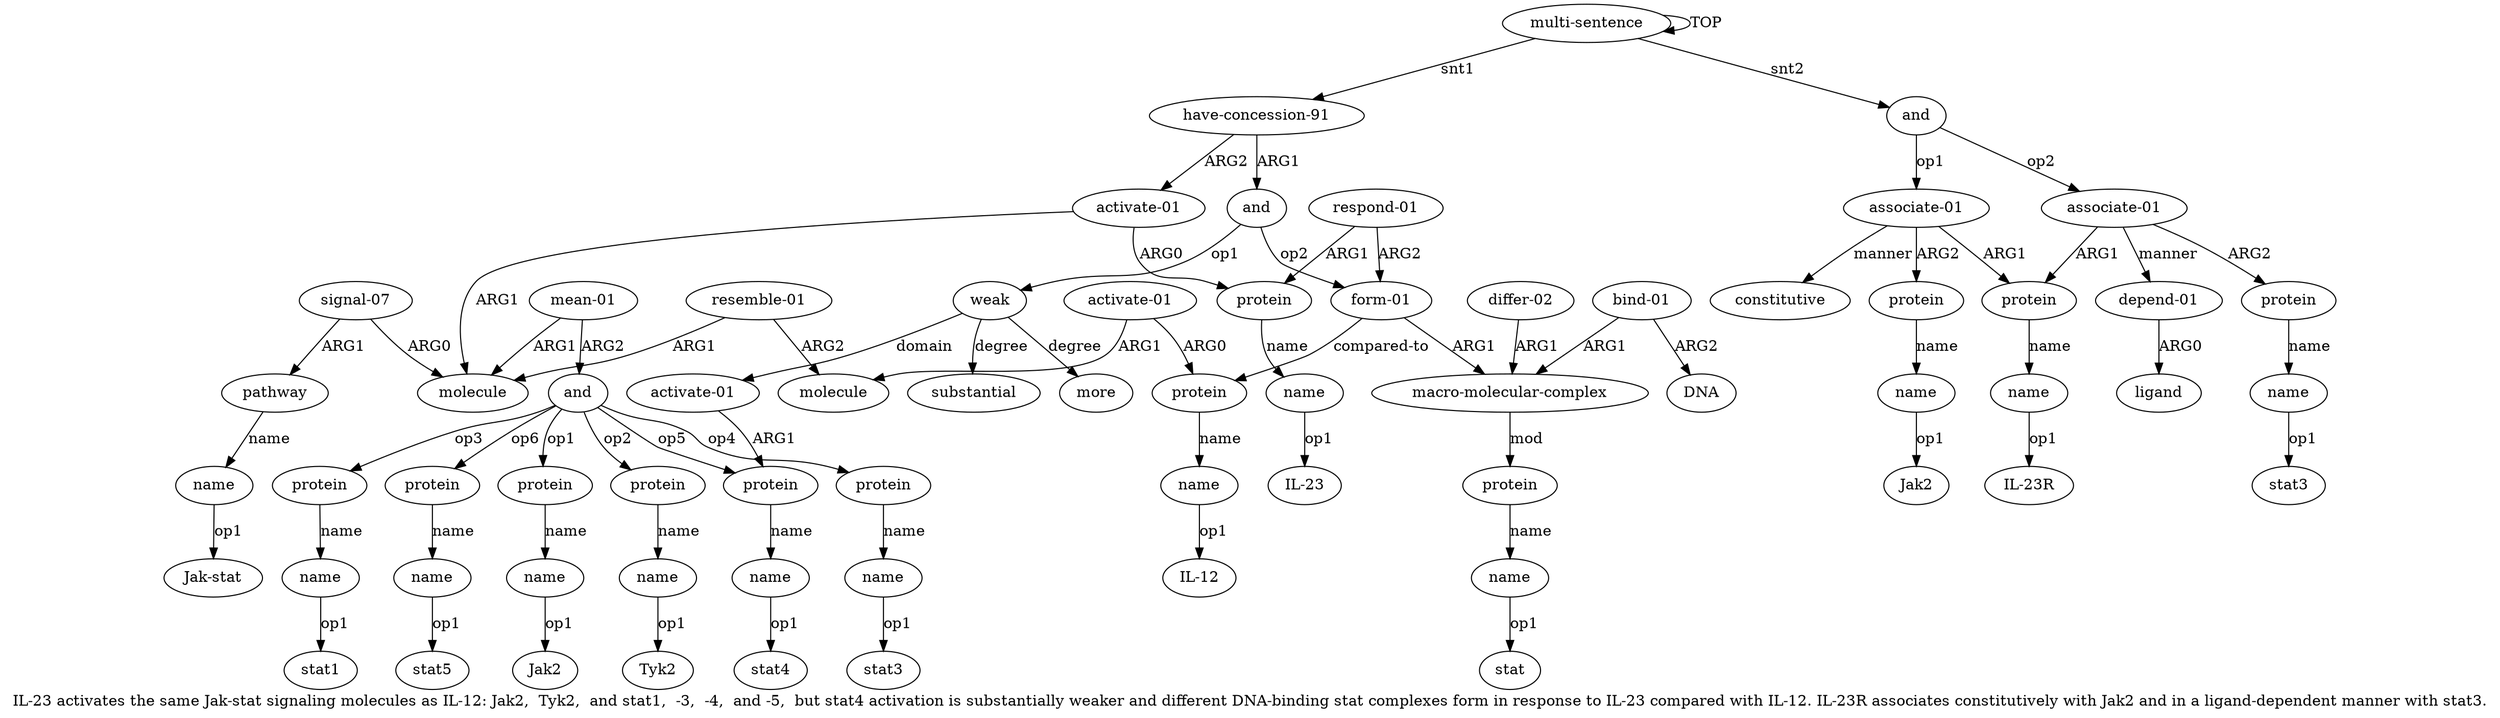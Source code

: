 digraph  {
	graph [label="IL-23 activates the same Jak-stat signaling molecules as IL-12: Jak2,  Tyk2,  and stat1,  -3,  -4,  and -5,  but stat4 activation \
is substantially weaker and different DNA-binding stat complexes form in response to IL-23 compared with IL-12. IL-23R associates \
constitutively with Jak2 and in a ligand-dependent manner with stat3."];
	node [label="\N"];
	a20	 [color=black,
		gold_ind=20,
		gold_label=molecule,
		label=molecule,
		test_ind=20,
		test_label=molecule];
	a21	 [color=black,
		gold_ind=21,
		gold_label="signal-07",
		label="signal-07",
		test_ind=21,
		test_label="signal-07"];
	a21 -> a20 [key=0,
	color=black,
	gold_label=ARG0,
	label=ARG0,
	test_label=ARG0];
a22 [color=black,
	gold_ind=22,
	gold_label=pathway,
	label=pathway,
	test_ind=22,
	test_label=pathway];
a21 -> a22 [key=0,
color=black,
gold_label=ARG1,
label=ARG1,
test_label=ARG1];
a23 [color=black,
gold_ind=23,
gold_label=name,
label=name,
test_ind=23,
test_label=name];
a22 -> a23 [key=0,
color=black,
gold_label=name,
label=name,
test_label=name];
"a23 Jak-stat" [color=black,
gold_ind=-1,
gold_label="Jak-stat",
label="Jak-stat",
test_ind=-1,
test_label="Jak-stat"];
a23 -> "a23 Jak-stat" [key=0,
color=black,
gold_label=op1,
label=op1,
test_label=op1];
a24 [color=black,
gold_ind=24,
gold_label="mean-01",
label="mean-01",
test_ind=24,
test_label="mean-01"];
a24 -> a20 [key=0,
color=black,
gold_label=ARG1,
label=ARG1,
test_label=ARG1];
a25 [color=black,
gold_ind=25,
gold_label=and,
label=and,
test_ind=25,
test_label=and];
a24 -> a25 [key=0,
color=black,
gold_label=ARG2,
label=ARG2,
test_label=ARG2];
a26 [color=black,
gold_ind=26,
gold_label=protein,
label=protein,
test_ind=26,
test_label=protein];
a25 -> a26 [key=0,
color=black,
gold_label=op1,
label=op1,
test_label=op1];
a28 [color=black,
gold_ind=28,
gold_label=protein,
label=protein,
test_ind=28,
test_label=protein];
a25 -> a28 [key=0,
color=black,
gold_label=op2,
label=op2,
test_label=op2];
a30 [color=black,
gold_ind=30,
gold_label=protein,
label=protein,
test_ind=30,
test_label=protein];
a25 -> a30 [key=0,
color=black,
gold_label=op3,
label=op3,
test_label=op3];
a36 [color=black,
gold_ind=36,
gold_label=protein,
label=protein,
test_ind=36,
test_label=protein];
a25 -> a36 [key=0,
color=black,
gold_label=op6,
label=op6,
test_label=op6];
a34 [color=black,
gold_ind=34,
gold_label=protein,
label=protein,
test_ind=34,
test_label=protein];
a25 -> a34 [key=0,
color=black,
gold_label=op5,
label=op5,
test_label=op5];
a32 [color=black,
gold_ind=32,
gold_label=protein,
label=protein,
test_ind=32,
test_label=protein];
a25 -> a32 [key=0,
color=black,
gold_label=op4,
label=op4,
test_label=op4];
a27 [color=black,
gold_ind=27,
gold_label=name,
label=name,
test_ind=27,
test_label=name];
a26 -> a27 [key=0,
color=black,
gold_label=name,
label=name,
test_label=name];
"a27 Jak2" [color=black,
gold_ind=-1,
gold_label=Jak2,
label=Jak2,
test_ind=-1,
test_label=Jak2];
a27 -> "a27 Jak2" [key=0,
color=black,
gold_label=op1,
label=op1,
test_label=op1];
a29 [color=black,
gold_ind=29,
gold_label=name,
label=name,
test_ind=29,
test_label=name];
a28 -> a29 [key=0,
color=black,
gold_label=name,
label=name,
test_label=name];
"a29 Tyk2" [color=black,
gold_ind=-1,
gold_label=Tyk2,
label=Tyk2,
test_ind=-1,
test_label=Tyk2];
a29 -> "a29 Tyk2" [key=0,
color=black,
gold_label=op1,
label=op1,
test_label=op1];
a31 [color=black,
gold_ind=31,
gold_label=name,
label=name,
test_ind=31,
test_label=name];
"a31 stat1" [color=black,
gold_ind=-1,
gold_label=stat1,
label=stat1,
test_ind=-1,
test_label=stat1];
a31 -> "a31 stat1" [key=0,
color=black,
gold_label=op1,
label=op1,
test_label=op1];
"a44 IL-23R" [color=black,
gold_ind=-1,
gold_label="IL-23R",
label="IL-23R",
test_ind=-1,
test_label="IL-23R"];
a30 -> a31 [key=0,
color=black,
gold_label=name,
label=name,
test_label=name];
a37 [color=black,
gold_ind=37,
gold_label=name,
label=name,
test_ind=37,
test_label=name];
"a37 stat5" [color=black,
gold_ind=-1,
gold_label=stat5,
label=stat5,
test_ind=-1,
test_label=stat5];
a37 -> "a37 stat5" [key=0,
color=black,
gold_label=op1,
label=op1,
test_label=op1];
a36 -> a37 [key=0,
color=black,
gold_label=name,
label=name,
test_label=name];
a33 [color=black,
gold_ind=33,
gold_label=name,
label=name,
test_ind=33,
test_label=name];
"a33 stat3" [color=black,
gold_ind=-1,
gold_label=stat3,
label=stat3,
test_ind=-1,
test_label=stat3];
a33 -> "a33 stat3" [key=0,
color=black,
gold_label=op1,
label=op1,
test_label=op1];
a35 [color=black,
gold_ind=35,
gold_label=name,
label=name,
test_ind=35,
test_label=name];
"a35 stat4" [color=black,
gold_ind=-1,
gold_label=stat4,
label=stat4,
test_ind=-1,
test_label=stat4];
a35 -> "a35 stat4" [key=0,
color=black,
gold_label=op1,
label=op1,
test_label=op1];
a34 -> a35 [key=0,
color=black,
gold_label=name,
label=name,
test_label=name];
a51 [color=black,
gold_ind=51,
gold_label="depend-01",
label="depend-01",
test_ind=51,
test_label="depend-01"];
a52 [color=black,
gold_ind=52,
gold_label=ligand,
label=ligand,
test_ind=52,
test_label=ligand];
a51 -> a52 [key=0,
color=black,
gold_label=ARG0,
label=ARG0,
test_label=ARG0];
a50 [color=black,
gold_ind=50,
gold_label=name,
label=name,
test_ind=50,
test_label=name];
"a50 stat3" [color=black,
gold_ind=-1,
gold_label=stat3,
label=stat3,
test_ind=-1,
test_label=stat3];
a50 -> "a50 stat3" [key=0,
color=black,
gold_label=op1,
label=op1,
test_label=op1];
"a12 stat" [color=black,
gold_ind=-1,
gold_label=stat,
label=stat,
test_ind=-1,
test_label=stat];
a32 -> a33 [key=0,
color=black,
gold_label=name,
label=name,
test_label=name];
a15 [color=black,
gold_ind=15,
gold_label=protein,
label=protein,
test_ind=15,
test_label=protein];
a16 [color=black,
gold_ind=16,
gold_label=name,
label=name,
test_ind=16,
test_label=name];
a15 -> a16 [key=0,
color=black,
gold_label=name,
label=name,
test_label=name];
a14 [color=black,
gold_ind=14,
gold_label="respond-01",
label="respond-01",
test_ind=14,
test_label="respond-01"];
a14 -> a15 [key=0,
color=black,
gold_label=ARG1,
label=ARG1,
test_label=ARG1];
a7 [color=black,
gold_ind=7,
gold_label="form-01",
label="form-01",
test_ind=7,
test_label="form-01"];
a14 -> a7 [key=0,
color=black,
gold_label=ARG2,
label=ARG2,
test_label=ARG2];
a17 [color=black,
gold_ind=17,
gold_label=protein,
label=protein,
test_ind=17,
test_label=protein];
a18 [color=black,
gold_ind=18,
gold_label=name,
label=name,
test_ind=18,
test_label=name];
a17 -> a18 [key=0,
color=black,
gold_label=name,
label=name,
test_label=name];
"a16 IL-23" [color=black,
gold_ind=-1,
gold_label="IL-23",
label="IL-23",
test_ind=-1,
test_label="IL-23"];
a16 -> "a16 IL-23" [key=0,
color=black,
gold_label=op1,
label=op1,
test_label=op1];
a11 [color=black,
gold_ind=11,
gold_label=protein,
label=protein,
test_ind=11,
test_label=protein];
a12 [color=black,
gold_ind=12,
gold_label=name,
label=name,
test_ind=12,
test_label=name];
a11 -> a12 [key=0,
color=black,
gold_label=name,
label=name,
test_label=name];
a10 [color=black,
gold_ind=10,
gold_label=DNA,
label=DNA,
test_ind=10,
test_label=DNA];
a13 [color=black,
gold_ind=13,
gold_label="differ-02",
label="differ-02",
test_ind=13,
test_label="differ-02"];
a8 [color=black,
gold_ind=8,
gold_label="macro-molecular-complex",
label="macro-molecular-complex",
test_ind=8,
test_label="macro-molecular-complex"];
a13 -> a8 [key=0,
color=black,
gold_label=ARG1,
label=ARG1,
test_label=ARG1];
a12 -> "a12 stat" [key=0,
color=black,
gold_label=op1,
label=op1,
test_label=op1];
a39 [color=black,
gold_ind=39,
gold_label=molecule,
label=molecule,
test_ind=39,
test_label=molecule];
a38 [color=black,
gold_ind=38,
gold_label="resemble-01",
label="resemble-01",
test_ind=38,
test_label="resemble-01"];
a38 -> a20 [key=0,
color=black,
gold_label=ARG1,
label=ARG1,
test_label=ARG1];
a38 -> a39 [key=0,
color=black,
gold_label=ARG2,
label=ARG2,
test_label=ARG2];
a19 [color=black,
gold_ind=19,
gold_label="activate-01",
label="activate-01",
test_ind=19,
test_label="activate-01"];
a19 -> a20 [key=0,
color=black,
gold_label=ARG1,
label=ARG1,
test_label=ARG1];
a19 -> a15 [key=0,
color=black,
gold_label=ARG0,
label=ARG0,
test_label=ARG0];
"a18 IL-12" [color=black,
gold_ind=-1,
gold_label="IL-12",
label="IL-12",
test_ind=-1,
test_label="IL-12"];
a18 -> "a18 IL-12" [key=0,
color=black,
gold_label=op1,
label=op1,
test_label=op1];
a1 [color=black,
gold_ind=1,
gold_label="have-concession-91",
label="have-concession-91",
test_ind=1,
test_label="have-concession-91"];
a1 -> a19 [key=0,
color=black,
gold_label=ARG2,
label=ARG2,
test_label=ARG2];
a2 [color=black,
gold_ind=2,
gold_label=and,
label=and,
test_ind=2,
test_label=and];
a1 -> a2 [key=0,
color=black,
gold_label=ARG1,
label=ARG1,
test_label=ARG1];
a0 [color=black,
gold_ind=0,
gold_label="multi-sentence",
label="multi-sentence",
test_ind=0,
test_label="multi-sentence"];
a0 -> a1 [key=0,
color=black,
gold_label=snt1,
label=snt1,
test_label=snt1];
a0 -> a0 [key=0,
color=black,
gold_label=TOP,
label=TOP,
test_label=TOP];
a41 [color=black,
gold_ind=41,
gold_label=and,
label=and,
test_ind=41,
test_label=and];
a0 -> a41 [key=0,
color=black,
gold_label=snt2,
label=snt2,
test_label=snt2];
a3 [color=black,
gold_ind=3,
gold_label=weak,
label=weak,
test_ind=3,
test_label=weak];
a5 [color=black,
gold_ind=5,
gold_label="activate-01",
label="activate-01",
test_ind=5,
test_label="activate-01"];
a3 -> a5 [key=0,
color=black,
gold_label=domain,
label=domain,
test_label=domain];
a4 [color=black,
gold_ind=4,
gold_label=more,
label=more,
test_ind=4,
test_label=more];
a3 -> a4 [key=0,
color=black,
gold_label=degree,
label=degree,
test_label=degree];
a6 [color=black,
gold_ind=6,
gold_label=substantial,
label=substantial,
test_ind=6,
test_label=substantial];
a3 -> a6 [key=0,
color=black,
gold_label=degree,
label=degree,
test_label=degree];
a2 -> a3 [key=0,
color=black,
gold_label=op1,
label=op1,
test_label=op1];
a2 -> a7 [key=0,
color=black,
gold_label=op2,
label=op2,
test_label=op2];
a5 -> a34 [key=0,
color=black,
gold_label=ARG1,
label=ARG1,
test_label=ARG1];
a7 -> a17 [key=0,
color=black,
gold_label="compared-to",
label="compared-to",
test_label="compared-to"];
a7 -> a8 [key=0,
color=black,
gold_label=ARG1,
label=ARG1,
test_label=ARG1];
a9 [color=black,
gold_ind=9,
gold_label="bind-01",
label="bind-01",
test_ind=9,
test_label="bind-01"];
a9 -> a10 [key=0,
color=black,
gold_label=ARG2,
label=ARG2,
test_label=ARG2];
a9 -> a8 [key=0,
color=black,
gold_label=ARG1,
label=ARG1,
test_label=ARG1];
a8 -> a11 [key=0,
color=black,
gold_label=mod,
label=mod,
test_label=mod];
a46 [color=black,
gold_ind=46,
gold_label=name,
label=name,
test_ind=46,
test_label=name];
"a46 Jak2" [color=black,
gold_ind=-1,
gold_label=Jak2,
label=Jak2,
test_ind=-1,
test_label=Jak2];
a46 -> "a46 Jak2" [key=0,
color=black,
gold_label=op1,
label=op1,
test_label=op1];
a47 [color=black,
gold_ind=47,
gold_label=constitutive,
label=constitutive,
test_ind=47,
test_label=constitutive];
a44 [color=black,
gold_ind=44,
gold_label=name,
label=name,
test_ind=44,
test_label=name];
a44 -> "a44 IL-23R" [key=0,
color=black,
gold_label=op1,
label=op1,
test_label=op1];
a45 [color=black,
gold_ind=45,
gold_label=protein,
label=protein,
test_ind=45,
test_label=protein];
a45 -> a46 [key=0,
color=black,
gold_label=name,
label=name,
test_label=name];
a42 [color=black,
gold_ind=42,
gold_label="associate-01",
label="associate-01",
test_ind=42,
test_label="associate-01"];
a42 -> a47 [key=0,
color=black,
gold_label=manner,
label=manner,
test_label=manner];
a42 -> a45 [key=0,
color=black,
gold_label=ARG2,
label=ARG2,
test_label=ARG2];
a43 [color=black,
gold_ind=43,
gold_label=protein,
label=protein,
test_ind=43,
test_label=protein];
a42 -> a43 [key=0,
color=black,
gold_label=ARG1,
label=ARG1,
test_label=ARG1];
a43 -> a44 [key=0,
color=black,
gold_label=name,
label=name,
test_label=name];
a40 [color=black,
gold_ind=40,
gold_label="activate-01",
label="activate-01",
test_ind=40,
test_label="activate-01"];
a40 -> a17 [key=0,
color=black,
gold_label=ARG0,
label=ARG0,
test_label=ARG0];
a40 -> a39 [key=0,
color=black,
gold_label=ARG1,
label=ARG1,
test_label=ARG1];
a41 -> a42 [key=0,
color=black,
gold_label=op1,
label=op1,
test_label=op1];
a48 [color=black,
gold_ind=48,
gold_label="associate-01",
label="associate-01",
test_ind=48,
test_label="associate-01"];
a41 -> a48 [key=0,
color=black,
gold_label=op2,
label=op2,
test_label=op2];
a48 -> a51 [key=0,
color=black,
gold_label=manner,
label=manner,
test_label=manner];
a48 -> a43 [key=0,
color=black,
gold_label=ARG1,
label=ARG1,
test_label=ARG1];
a49 [color=black,
gold_ind=49,
gold_label=protein,
label=protein,
test_ind=49,
test_label=protein];
a48 -> a49 [key=0,
color=black,
gold_label=ARG2,
label=ARG2,
test_label=ARG2];
a49 -> a50 [key=0,
color=black,
gold_label=name,
label=name,
test_label=name];
}
